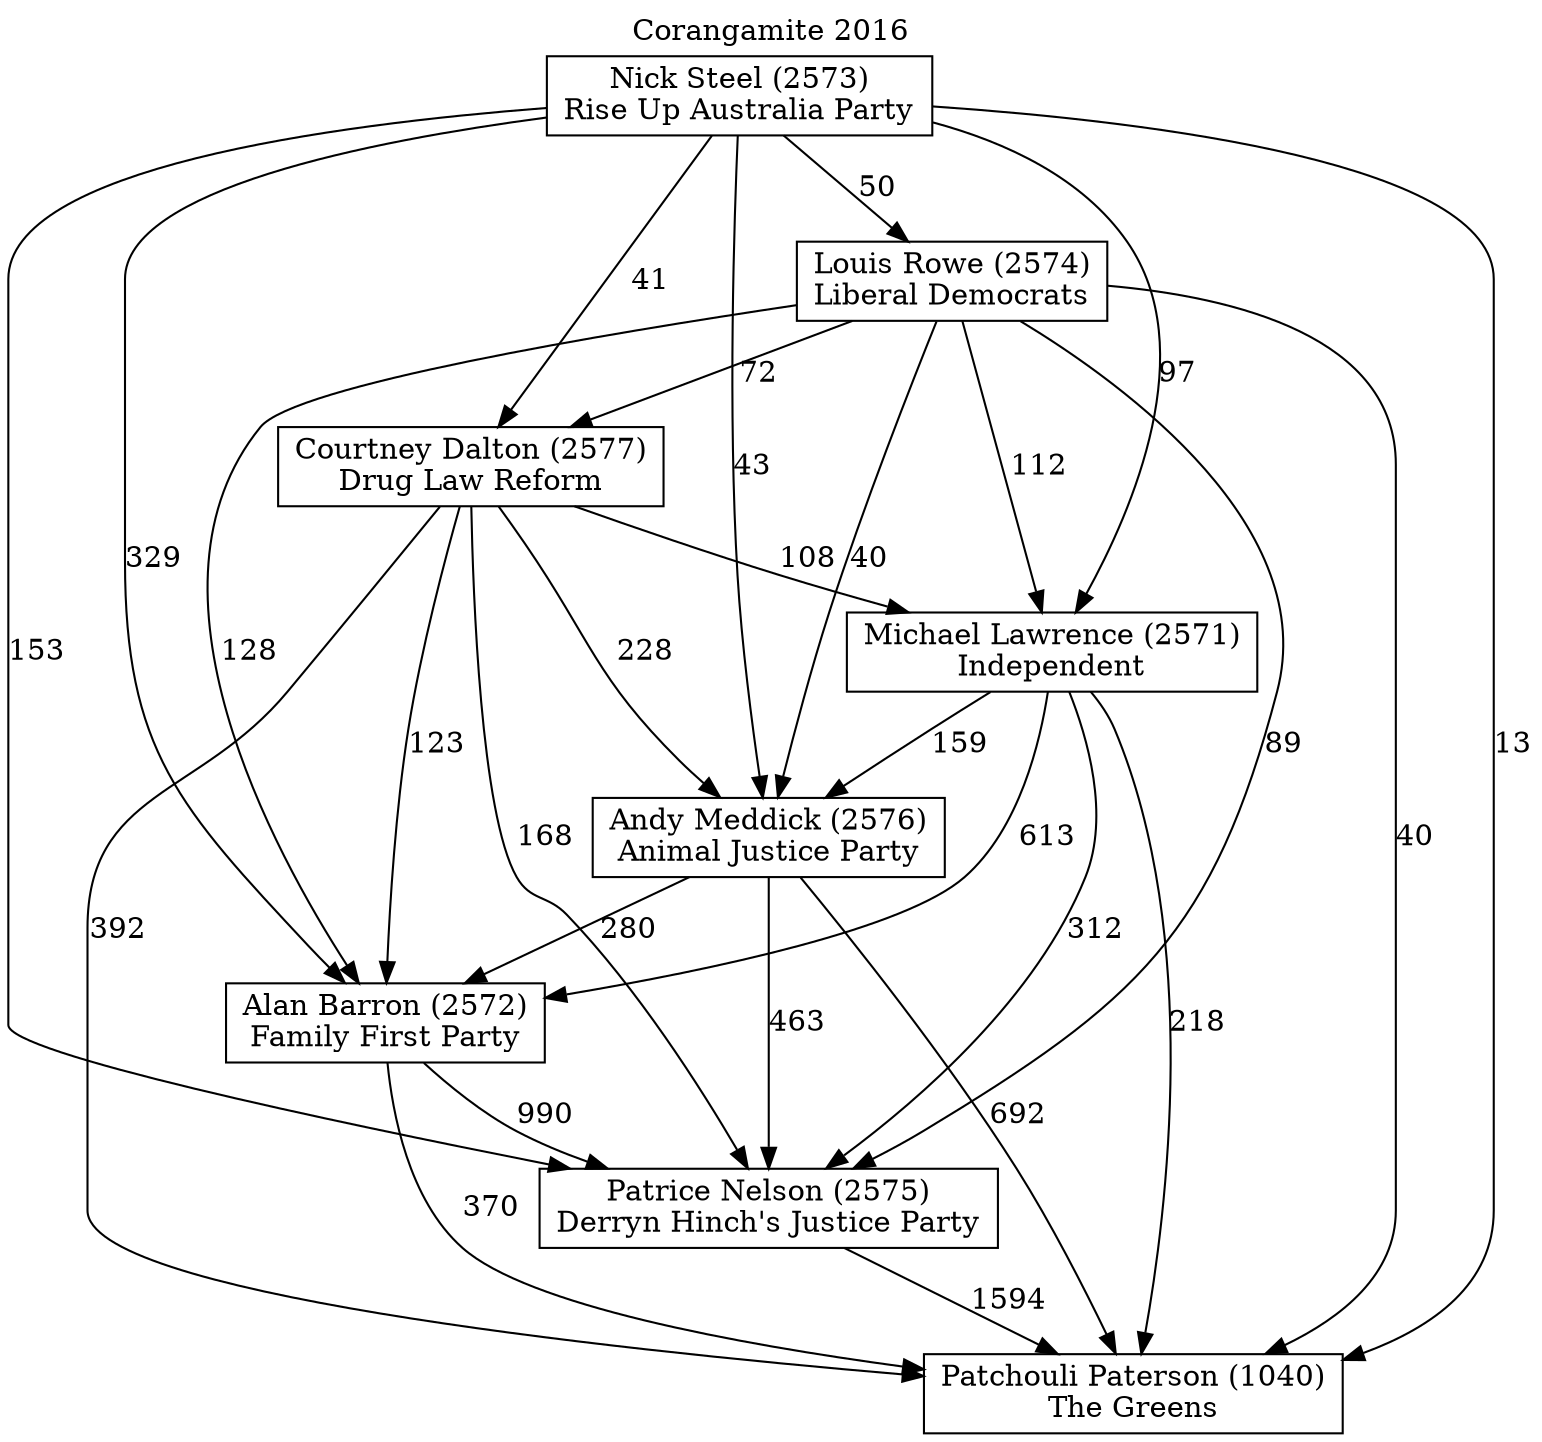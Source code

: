 // House preference flow
digraph "Patchouli Paterson (1040)_Corangamite_2016" {
	graph [label="Corangamite 2016" labelloc=t mclimit=10]
	node [shape=box]
	"Courtney Dalton (2577)" [label="Courtney Dalton (2577)
Drug Law Reform"]
	"Alan Barron (2572)" [label="Alan Barron (2572)
Family First Party"]
	"Patrice Nelson (2575)" [label="Patrice Nelson (2575)
Derryn Hinch's Justice Party"]
	"Michael Lawrence (2571)" [label="Michael Lawrence (2571)
Independent"]
	"Louis Rowe (2574)" [label="Louis Rowe (2574)
Liberal Democrats"]
	"Nick Steel (2573)" [label="Nick Steel (2573)
Rise Up Australia Party"]
	"Andy Meddick (2576)" [label="Andy Meddick (2576)
Animal Justice Party"]
	"Patchouli Paterson (1040)" [label="Patchouli Paterson (1040)
The Greens"]
	"Michael Lawrence (2571)" -> "Patrice Nelson (2575)" [label=312]
	"Andy Meddick (2576)" -> "Patrice Nelson (2575)" [label=463]
	"Nick Steel (2573)" -> "Patchouli Paterson (1040)" [label=13]
	"Louis Rowe (2574)" -> "Patrice Nelson (2575)" [label=89]
	"Nick Steel (2573)" -> "Alan Barron (2572)" [label=329]
	"Andy Meddick (2576)" -> "Alan Barron (2572)" [label=280]
	"Nick Steel (2573)" -> "Patrice Nelson (2575)" [label=153]
	"Louis Rowe (2574)" -> "Michael Lawrence (2571)" [label=112]
	"Nick Steel (2573)" -> "Michael Lawrence (2571)" [label=97]
	"Courtney Dalton (2577)" -> "Alan Barron (2572)" [label=123]
	"Michael Lawrence (2571)" -> "Patchouli Paterson (1040)" [label=218]
	"Louis Rowe (2574)" -> "Alan Barron (2572)" [label=128]
	"Courtney Dalton (2577)" -> "Andy Meddick (2576)" [label=228]
	"Louis Rowe (2574)" -> "Courtney Dalton (2577)" [label=72]
	"Alan Barron (2572)" -> "Patchouli Paterson (1040)" [label=370]
	"Michael Lawrence (2571)" -> "Andy Meddick (2576)" [label=159]
	"Courtney Dalton (2577)" -> "Patrice Nelson (2575)" [label=168]
	"Andy Meddick (2576)" -> "Patchouli Paterson (1040)" [label=692]
	"Courtney Dalton (2577)" -> "Michael Lawrence (2571)" [label=108]
	"Patrice Nelson (2575)" -> "Patchouli Paterson (1040)" [label=1594]
	"Nick Steel (2573)" -> "Louis Rowe (2574)" [label=50]
	"Courtney Dalton (2577)" -> "Patchouli Paterson (1040)" [label=392]
	"Louis Rowe (2574)" -> "Andy Meddick (2576)" [label=40]
	"Nick Steel (2573)" -> "Andy Meddick (2576)" [label=43]
	"Alan Barron (2572)" -> "Patrice Nelson (2575)" [label=990]
	"Nick Steel (2573)" -> "Courtney Dalton (2577)" [label=41]
	"Louis Rowe (2574)" -> "Patchouli Paterson (1040)" [label=40]
	"Michael Lawrence (2571)" -> "Alan Barron (2572)" [label=613]
}
